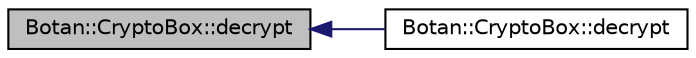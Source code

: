 digraph "Botan::CryptoBox::decrypt"
{
  edge [fontname="Helvetica",fontsize="10",labelfontname="Helvetica",labelfontsize="10"];
  node [fontname="Helvetica",fontsize="10",shape=record];
  rankdir="LR";
  Node3 [label="Botan::CryptoBox::decrypt",height=0.2,width=0.4,color="black", fillcolor="grey75", style="filled", fontcolor="black"];
  Node3 -> Node4 [dir="back",color="midnightblue",fontsize="10",style="solid",fontname="Helvetica"];
  Node4 [label="Botan::CryptoBox::decrypt",height=0.2,width=0.4,color="black", fillcolor="white", style="filled",URL="$namespace_botan_1_1_crypto_box.html#aaa596df95c0bed67d30840dbc0ca2142"];
}
